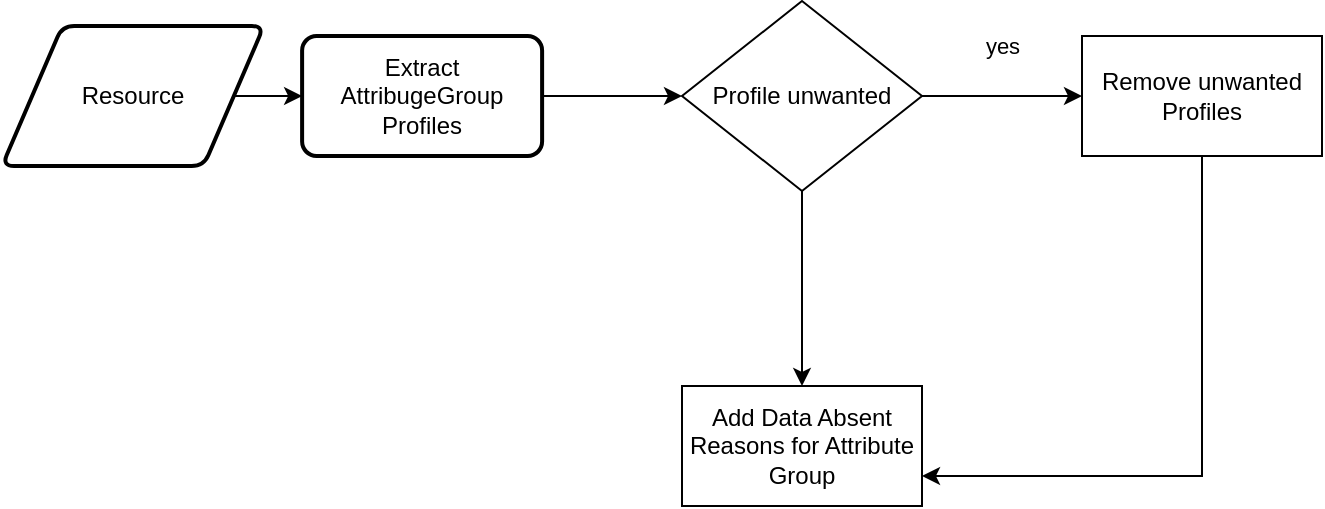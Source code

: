 <mxfile version="26.0.9">
  <diagram name="Page-1" id="9k0biyri5l5x-t8uj9t4">
    <mxGraphModel dx="2924" dy="2330" grid="1" gridSize="10" guides="1" tooltips="1" connect="1" arrows="1" fold="1" page="1" pageScale="1" pageWidth="850" pageHeight="1100" math="0" shadow="0">
      <root>
        <mxCell id="0" />
        <mxCell id="1" parent="0" />
        <mxCell id="JAM80sdjAuvQMe1ugqTp-17" value="" style="edgeStyle=orthogonalEdgeStyle;rounded=0;orthogonalLoop=1;jettySize=auto;html=1;" edge="1" parent="1" source="JAM80sdjAuvQMe1ugqTp-3" target="JAM80sdjAuvQMe1ugqTp-16">
          <mxGeometry relative="1" as="geometry" />
        </mxCell>
        <mxCell id="JAM80sdjAuvQMe1ugqTp-3" value="Resource" style="shape=parallelogram;html=1;strokeWidth=2;perimeter=parallelogramPerimeter;whiteSpace=wrap;rounded=1;arcSize=12;size=0.23;" vertex="1" parent="1">
          <mxGeometry x="-130" y="-880" width="130.97" height="70" as="geometry" />
        </mxCell>
        <mxCell id="JAM80sdjAuvQMe1ugqTp-10" value="" style="edgeStyle=orthogonalEdgeStyle;rounded=0;orthogonalLoop=1;jettySize=auto;html=1;" edge="1" parent="1" source="JAM80sdjAuvQMe1ugqTp-8" target="JAM80sdjAuvQMe1ugqTp-9">
          <mxGeometry relative="1" as="geometry" />
        </mxCell>
        <mxCell id="JAM80sdjAuvQMe1ugqTp-11" value="yes" style="edgeLabel;html=1;align=center;verticalAlign=middle;resizable=0;points=[];" vertex="1" connectable="0" parent="JAM80sdjAuvQMe1ugqTp-10">
          <mxGeometry x="-0.1" y="1" relative="1" as="geometry">
            <mxPoint x="4" y="-24" as="offset" />
          </mxGeometry>
        </mxCell>
        <mxCell id="JAM80sdjAuvQMe1ugqTp-20" value="" style="edgeStyle=orthogonalEdgeStyle;rounded=0;orthogonalLoop=1;jettySize=auto;html=1;" edge="1" parent="1" source="JAM80sdjAuvQMe1ugqTp-8" target="JAM80sdjAuvQMe1ugqTp-19">
          <mxGeometry relative="1" as="geometry" />
        </mxCell>
        <mxCell id="JAM80sdjAuvQMe1ugqTp-8" value="Profile unwanted" style="rhombus;whiteSpace=wrap;html=1;" vertex="1" parent="1">
          <mxGeometry x="210" y="-892.5" width="120" height="95" as="geometry" />
        </mxCell>
        <mxCell id="JAM80sdjAuvQMe1ugqTp-21" style="edgeStyle=orthogonalEdgeStyle;rounded=0;orthogonalLoop=1;jettySize=auto;html=1;entryX=1;entryY=0.75;entryDx=0;entryDy=0;" edge="1" parent="1" source="JAM80sdjAuvQMe1ugqTp-9" target="JAM80sdjAuvQMe1ugqTp-19">
          <mxGeometry relative="1" as="geometry">
            <Array as="points">
              <mxPoint x="470" y="-655" />
            </Array>
          </mxGeometry>
        </mxCell>
        <mxCell id="JAM80sdjAuvQMe1ugqTp-9" value="Remove unwanted Profiles" style="whiteSpace=wrap;html=1;" vertex="1" parent="1">
          <mxGeometry x="410" y="-875" width="120" height="60" as="geometry" />
        </mxCell>
        <mxCell id="JAM80sdjAuvQMe1ugqTp-18" value="" style="edgeStyle=orthogonalEdgeStyle;rounded=0;orthogonalLoop=1;jettySize=auto;html=1;" edge="1" parent="1" source="JAM80sdjAuvQMe1ugqTp-16" target="JAM80sdjAuvQMe1ugqTp-8">
          <mxGeometry relative="1" as="geometry" />
        </mxCell>
        <mxCell id="JAM80sdjAuvQMe1ugqTp-16" value="Extract AttribugeGroup Profiles" style="whiteSpace=wrap;html=1;strokeWidth=2;rounded=1;arcSize=12;" vertex="1" parent="1">
          <mxGeometry x="20.055" y="-875" width="120" height="60" as="geometry" />
        </mxCell>
        <mxCell id="JAM80sdjAuvQMe1ugqTp-19" value="Add Data Absent Reasons for Attribute Group" style="whiteSpace=wrap;html=1;" vertex="1" parent="1">
          <mxGeometry x="210" y="-700" width="120" height="60" as="geometry" />
        </mxCell>
      </root>
    </mxGraphModel>
  </diagram>
</mxfile>
